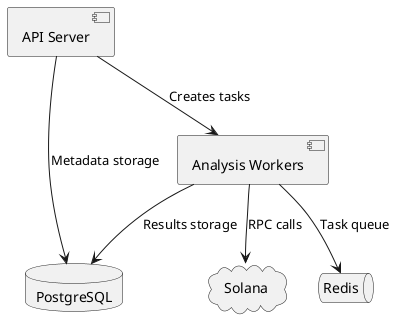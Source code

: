 @startuml
component "API Server" as api
component "Analysis Workers" as workers

queue "Redis" as redis
database "PostgreSQL" as db
cloud "Solana" as solana
api --> workers : Creates tasks
workers --> redis : Task queue
workers --> solana : RPC calls
api --> db : Metadata storage
workers --> db : Results storage

